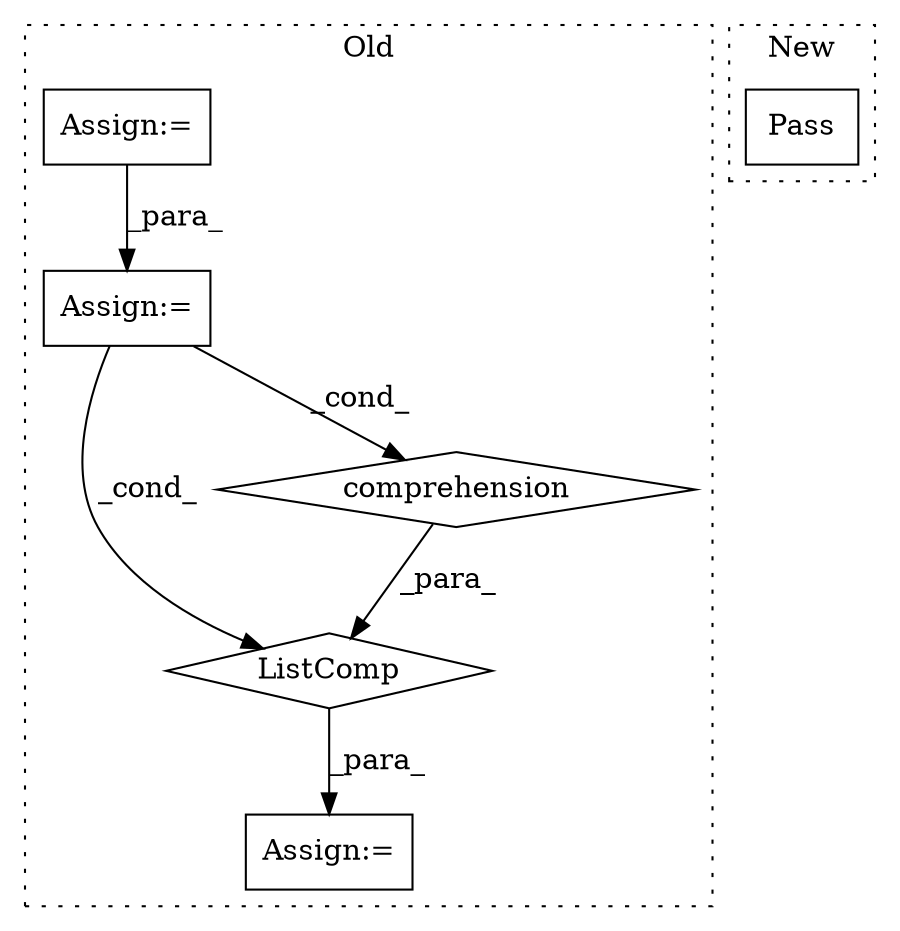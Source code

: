 digraph G {
subgraph cluster0 {
1 [label="ListComp" a="106" s="1326" l="61" shape="diamond"];
3 [label="comprehension" a="45" s="1355" l="3" shape="diamond"];
4 [label="Assign:=" a="68" s="1323" l="3" shape="box"];
5 [label="Assign:=" a="68" s="1221" l="3" shape="box"];
6 [label="Assign:=" a="68" s="1274" l="2" shape="box"];
label = "Old";
style="dotted";
}
subgraph cluster1 {
2 [label="Pass" a="62" s="1602" l="4" shape="box"];
label = "New";
style="dotted";
}
1 -> 4 [label="_para_"];
3 -> 1 [label="_para_"];
5 -> 6 [label="_para_"];
6 -> 1 [label="_cond_"];
6 -> 3 [label="_cond_"];
}